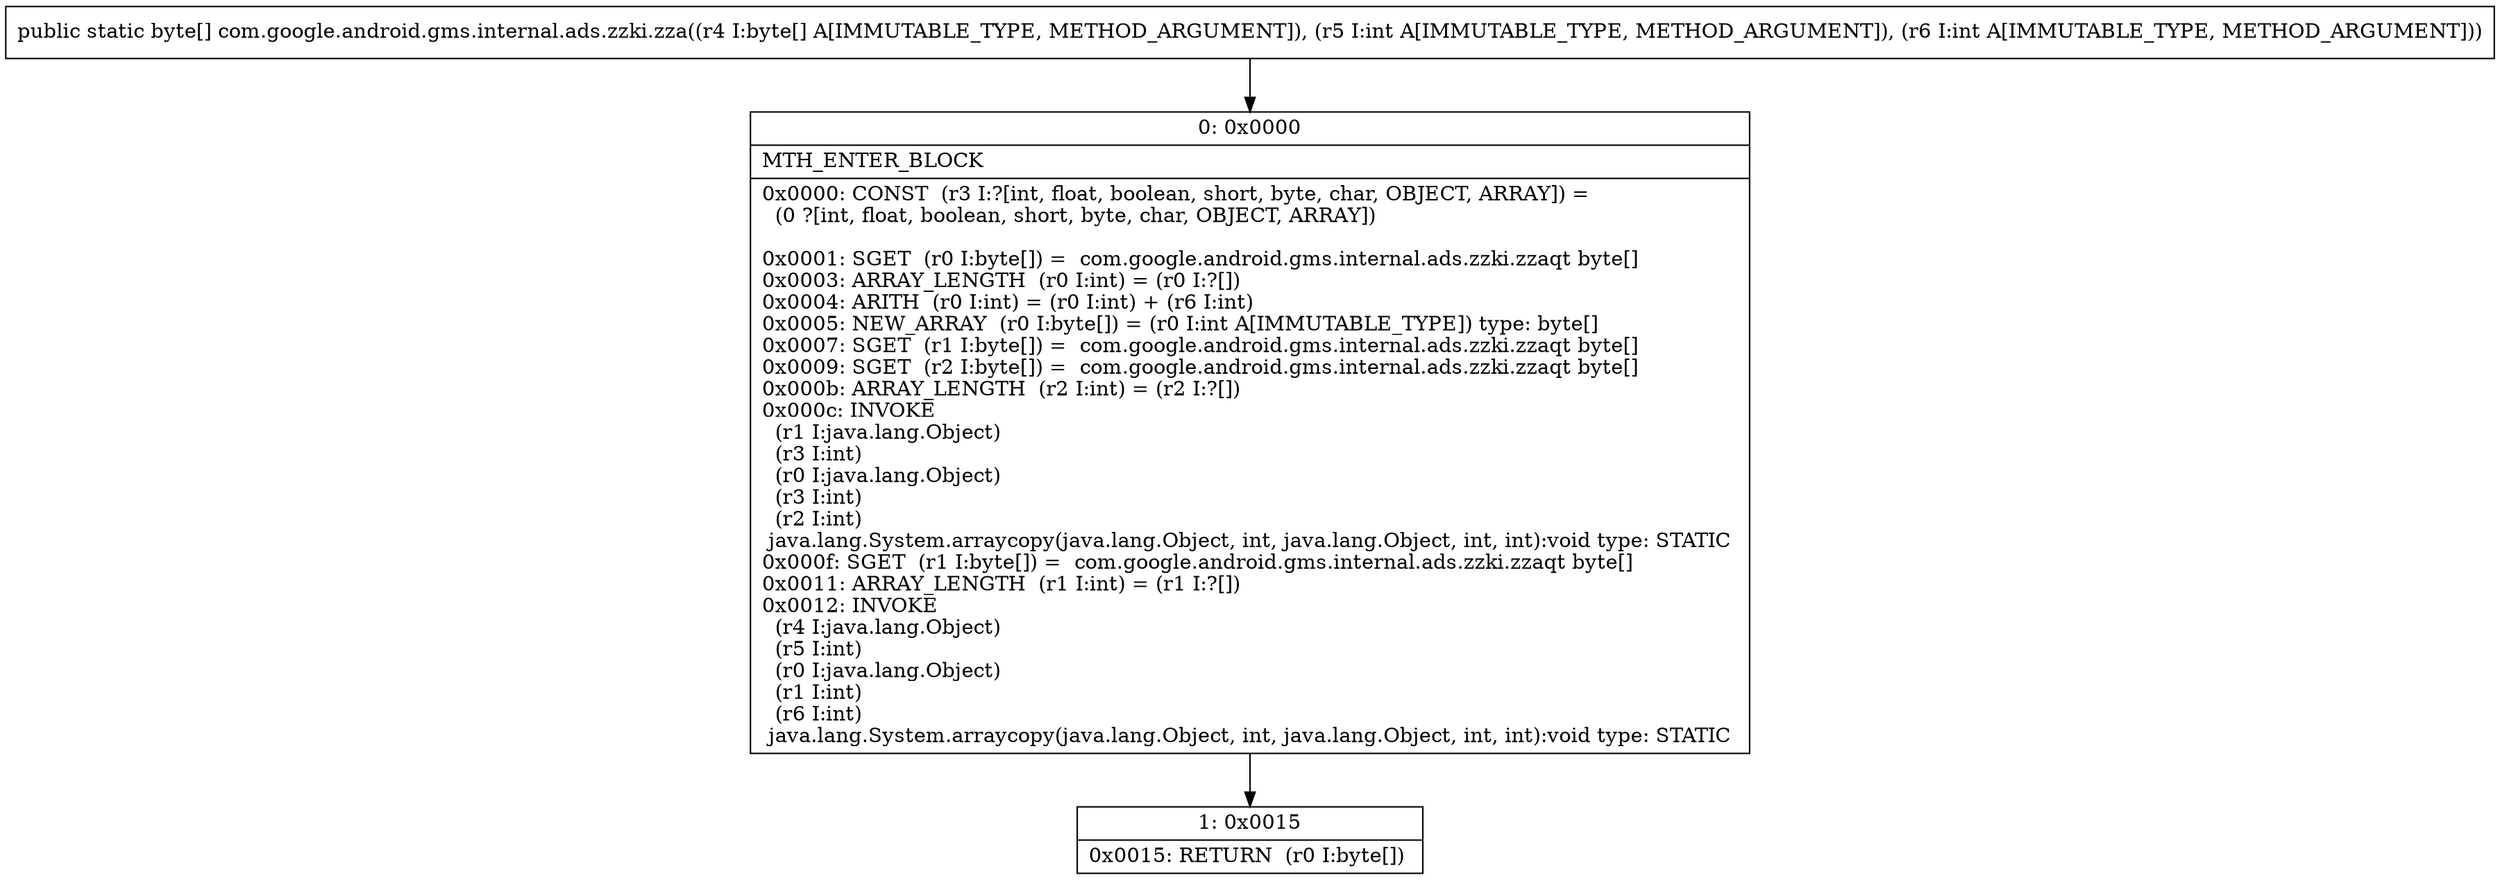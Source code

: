 digraph "CFG forcom.google.android.gms.internal.ads.zzki.zza([BII)[B" {
Node_0 [shape=record,label="{0\:\ 0x0000|MTH_ENTER_BLOCK\l|0x0000: CONST  (r3 I:?[int, float, boolean, short, byte, char, OBJECT, ARRAY]) = \l  (0 ?[int, float, boolean, short, byte, char, OBJECT, ARRAY])\l \l0x0001: SGET  (r0 I:byte[]) =  com.google.android.gms.internal.ads.zzki.zzaqt byte[] \l0x0003: ARRAY_LENGTH  (r0 I:int) = (r0 I:?[]) \l0x0004: ARITH  (r0 I:int) = (r0 I:int) + (r6 I:int) \l0x0005: NEW_ARRAY  (r0 I:byte[]) = (r0 I:int A[IMMUTABLE_TYPE]) type: byte[] \l0x0007: SGET  (r1 I:byte[]) =  com.google.android.gms.internal.ads.zzki.zzaqt byte[] \l0x0009: SGET  (r2 I:byte[]) =  com.google.android.gms.internal.ads.zzki.zzaqt byte[] \l0x000b: ARRAY_LENGTH  (r2 I:int) = (r2 I:?[]) \l0x000c: INVOKE  \l  (r1 I:java.lang.Object)\l  (r3 I:int)\l  (r0 I:java.lang.Object)\l  (r3 I:int)\l  (r2 I:int)\l java.lang.System.arraycopy(java.lang.Object, int, java.lang.Object, int, int):void type: STATIC \l0x000f: SGET  (r1 I:byte[]) =  com.google.android.gms.internal.ads.zzki.zzaqt byte[] \l0x0011: ARRAY_LENGTH  (r1 I:int) = (r1 I:?[]) \l0x0012: INVOKE  \l  (r4 I:java.lang.Object)\l  (r5 I:int)\l  (r0 I:java.lang.Object)\l  (r1 I:int)\l  (r6 I:int)\l java.lang.System.arraycopy(java.lang.Object, int, java.lang.Object, int, int):void type: STATIC \l}"];
Node_1 [shape=record,label="{1\:\ 0x0015|0x0015: RETURN  (r0 I:byte[]) \l}"];
MethodNode[shape=record,label="{public static byte[] com.google.android.gms.internal.ads.zzki.zza((r4 I:byte[] A[IMMUTABLE_TYPE, METHOD_ARGUMENT]), (r5 I:int A[IMMUTABLE_TYPE, METHOD_ARGUMENT]), (r6 I:int A[IMMUTABLE_TYPE, METHOD_ARGUMENT])) }"];
MethodNode -> Node_0;
Node_0 -> Node_1;
}

